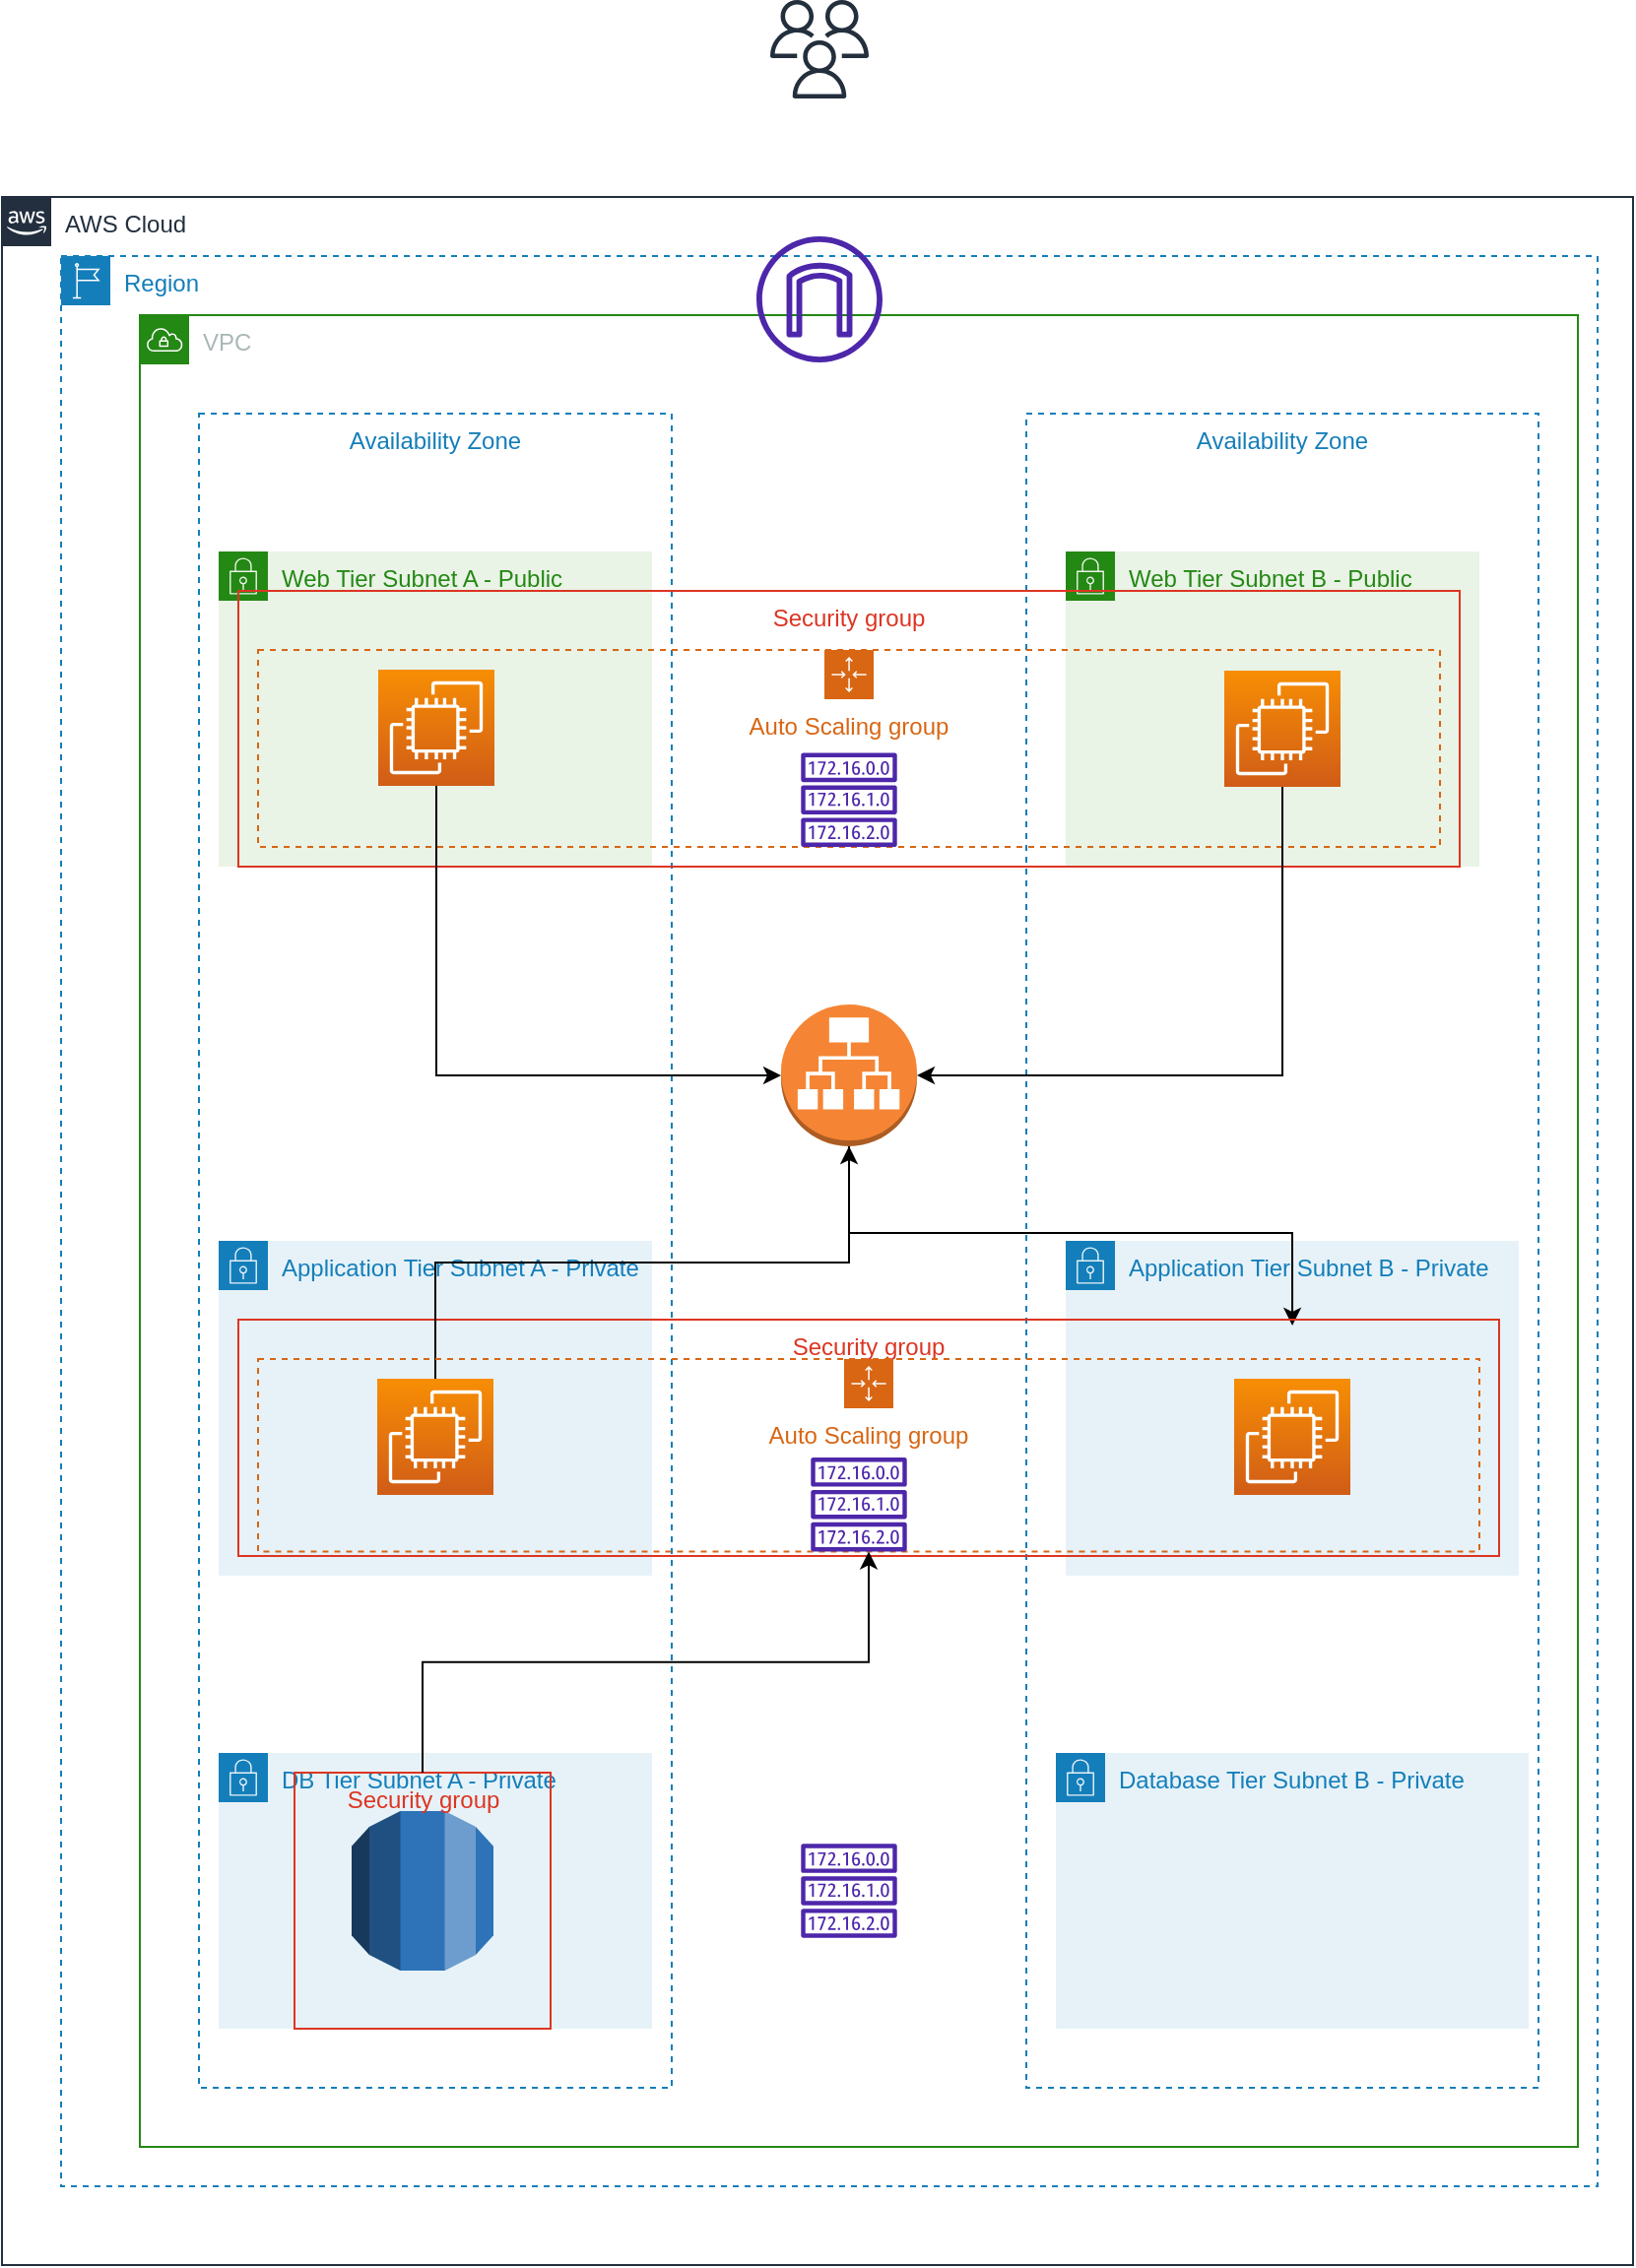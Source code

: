 <mxfile version="21.6.5" type="github">
  <diagram name="Page-1" id="cq-hfyJpBhZVcMACy3R2">
    <mxGraphModel dx="1434" dy="790" grid="1" gridSize="10" guides="1" tooltips="1" connect="1" arrows="1" fold="1" page="1" pageScale="1" pageWidth="850" pageHeight="1100" math="0" shadow="0">
      <root>
        <mxCell id="0" />
        <mxCell id="1" parent="0" />
        <mxCell id="nyzaP2hE48bie9Lz6zlM-1" value="" style="sketch=0;outlineConnect=0;fontColor=#232F3E;gradientColor=none;fillColor=#232F3D;strokeColor=none;dashed=0;verticalLabelPosition=bottom;verticalAlign=top;align=center;html=1;fontSize=12;fontStyle=0;aspect=fixed;pointerEvents=1;shape=mxgraph.aws4.users;" parent="1" vertex="1">
          <mxGeometry x="400" y="40" width="50" height="50" as="geometry" />
        </mxCell>
        <mxCell id="nyzaP2hE48bie9Lz6zlM-2" value="AWS Cloud" style="points=[[0,0],[0.25,0],[0.5,0],[0.75,0],[1,0],[1,0.25],[1,0.5],[1,0.75],[1,1],[0.75,1],[0.5,1],[0.25,1],[0,1],[0,0.75],[0,0.5],[0,0.25]];outlineConnect=0;gradientColor=none;html=1;whiteSpace=wrap;fontSize=12;fontStyle=0;container=1;pointerEvents=0;collapsible=0;recursiveResize=0;shape=mxgraph.aws4.group;grIcon=mxgraph.aws4.group_aws_cloud_alt;strokeColor=#232F3E;fillColor=none;verticalAlign=top;align=left;spacingLeft=30;fontColor=#232F3E;dashed=0;" parent="1" vertex="1">
          <mxGeometry x="10" y="140" width="828" height="1050" as="geometry" />
        </mxCell>
        <mxCell id="nyzaP2hE48bie9Lz6zlM-4" value="Region" style="points=[[0,0],[0.25,0],[0.5,0],[0.75,0],[1,0],[1,0.25],[1,0.5],[1,0.75],[1,1],[0.75,1],[0.5,1],[0.25,1],[0,1],[0,0.75],[0,0.5],[0,0.25]];outlineConnect=0;gradientColor=none;html=1;whiteSpace=wrap;fontSize=12;fontStyle=0;container=1;pointerEvents=0;collapsible=0;recursiveResize=0;shape=mxgraph.aws4.group;grIcon=mxgraph.aws4.group_region;strokeColor=#147EBA;fillColor=none;verticalAlign=top;align=left;spacingLeft=30;fontColor=#147EBA;dashed=1;" parent="nyzaP2hE48bie9Lz6zlM-2" vertex="1">
          <mxGeometry x="30" y="30" width="780" height="980" as="geometry" />
        </mxCell>
        <mxCell id="nyzaP2hE48bie9Lz6zlM-5" value="VPC" style="points=[[0,0],[0.25,0],[0.5,0],[0.75,0],[1,0],[1,0.25],[1,0.5],[1,0.75],[1,1],[0.75,1],[0.5,1],[0.25,1],[0,1],[0,0.75],[0,0.5],[0,0.25]];outlineConnect=0;gradientColor=none;html=1;whiteSpace=wrap;fontSize=12;fontStyle=0;container=1;pointerEvents=0;collapsible=0;recursiveResize=0;shape=mxgraph.aws4.group;grIcon=mxgraph.aws4.group_vpc;strokeColor=#248814;fillColor=none;verticalAlign=top;align=left;spacingLeft=30;fontColor=#AAB7B8;dashed=0;" parent="nyzaP2hE48bie9Lz6zlM-4" vertex="1">
          <mxGeometry x="40" y="30" width="730" height="930" as="geometry" />
        </mxCell>
        <mxCell id="nyzaP2hE48bie9Lz6zlM-6" value="Availability Zone" style="fillColor=none;strokeColor=#147EBA;dashed=1;verticalAlign=top;fontStyle=0;fontColor=#147EBA;whiteSpace=wrap;html=1;" parent="nyzaP2hE48bie9Lz6zlM-5" vertex="1">
          <mxGeometry x="30" y="50" width="240" height="850" as="geometry" />
        </mxCell>
        <mxCell id="nyzaP2hE48bie9Lz6zlM-7" value="Availability Zone" style="fillColor=none;strokeColor=#147EBA;dashed=1;verticalAlign=top;fontStyle=0;fontColor=#147EBA;whiteSpace=wrap;html=1;" parent="nyzaP2hE48bie9Lz6zlM-5" vertex="1">
          <mxGeometry x="450" y="50" width="260" height="850" as="geometry" />
        </mxCell>
        <mxCell id="nyzaP2hE48bie9Lz6zlM-8" value="" style="sketch=0;outlineConnect=0;fontColor=#232F3E;gradientColor=none;fillColor=#4D27AA;strokeColor=none;dashed=0;verticalLabelPosition=bottom;verticalAlign=top;align=center;html=1;fontSize=12;fontStyle=0;aspect=fixed;pointerEvents=1;shape=mxgraph.aws4.internet_gateway;" parent="nyzaP2hE48bie9Lz6zlM-5" vertex="1">
          <mxGeometry x="313" y="-40" width="64" height="64" as="geometry" />
        </mxCell>
        <mxCell id="nyzaP2hE48bie9Lz6zlM-23" value="Web Tier Subnet A - Public" style="points=[[0,0],[0.25,0],[0.5,0],[0.75,0],[1,0],[1,0.25],[1,0.5],[1,0.75],[1,1],[0.75,1],[0.5,1],[0.25,1],[0,1],[0,0.75],[0,0.5],[0,0.25]];outlineConnect=0;gradientColor=none;html=1;whiteSpace=wrap;fontSize=12;fontStyle=0;container=1;pointerEvents=0;collapsible=0;recursiveResize=0;shape=mxgraph.aws4.group;grIcon=mxgraph.aws4.group_security_group;grStroke=0;strokeColor=#248814;fillColor=#E9F3E6;verticalAlign=top;align=left;spacingLeft=30;fontColor=#248814;dashed=0;" parent="nyzaP2hE48bie9Lz6zlM-5" vertex="1">
          <mxGeometry x="40" y="120" width="220" height="160" as="geometry" />
        </mxCell>
        <mxCell id="nyzaP2hE48bie9Lz6zlM-26" value="Web Tier Subnet B - Public" style="points=[[0,0],[0.25,0],[0.5,0],[0.75,0],[1,0],[1,0.25],[1,0.5],[1,0.75],[1,1],[0.75,1],[0.5,1],[0.25,1],[0,1],[0,0.75],[0,0.5],[0,0.25]];outlineConnect=0;gradientColor=none;html=1;whiteSpace=wrap;fontSize=12;fontStyle=0;container=1;pointerEvents=0;collapsible=0;recursiveResize=0;shape=mxgraph.aws4.group;grIcon=mxgraph.aws4.group_security_group;grStroke=0;strokeColor=#248814;fillColor=#E9F3E6;verticalAlign=top;align=left;spacingLeft=30;fontColor=#248814;dashed=0;" parent="nyzaP2hE48bie9Lz6zlM-5" vertex="1">
          <mxGeometry x="470" y="120" width="210" height="160" as="geometry" />
        </mxCell>
        <mxCell id="nyzaP2hE48bie9Lz6zlM-27" value="Application Tier Subnet A - Private" style="points=[[0,0],[0.25,0],[0.5,0],[0.75,0],[1,0],[1,0.25],[1,0.5],[1,0.75],[1,1],[0.75,1],[0.5,1],[0.25,1],[0,1],[0,0.75],[0,0.5],[0,0.25]];outlineConnect=0;gradientColor=none;html=1;whiteSpace=wrap;fontSize=12;fontStyle=0;container=1;pointerEvents=0;collapsible=0;recursiveResize=0;shape=mxgraph.aws4.group;grIcon=mxgraph.aws4.group_security_group;grStroke=0;strokeColor=#147EBA;fillColor=#E6F2F8;verticalAlign=top;align=left;spacingLeft=30;fontColor=#147EBA;dashed=0;" parent="nyzaP2hE48bie9Lz6zlM-5" vertex="1">
          <mxGeometry x="40" y="470" width="220" height="170" as="geometry" />
        </mxCell>
        <mxCell id="nyzaP2hE48bie9Lz6zlM-28" value="Application Tier Subnet B - Private" style="points=[[0,0],[0.25,0],[0.5,0],[0.75,0],[1,0],[1,0.25],[1,0.5],[1,0.75],[1,1],[0.75,1],[0.5,1],[0.25,1],[0,1],[0,0.75],[0,0.5],[0,0.25]];outlineConnect=0;gradientColor=none;html=1;whiteSpace=wrap;fontSize=12;fontStyle=0;container=1;pointerEvents=0;collapsible=0;recursiveResize=0;shape=mxgraph.aws4.group;grIcon=mxgraph.aws4.group_security_group;grStroke=0;strokeColor=#147EBA;fillColor=#E6F2F8;verticalAlign=top;align=left;spacingLeft=30;fontColor=#147EBA;dashed=0;" parent="nyzaP2hE48bie9Lz6zlM-5" vertex="1">
          <mxGeometry x="470" y="470" width="230" height="170" as="geometry" />
        </mxCell>
        <mxCell id="nyzaP2hE48bie9Lz6zlM-29" value="DB Tier Subnet A - Private" style="points=[[0,0],[0.25,0],[0.5,0],[0.75,0],[1,0],[1,0.25],[1,0.5],[1,0.75],[1,1],[0.75,1],[0.5,1],[0.25,1],[0,1],[0,0.75],[0,0.5],[0,0.25]];outlineConnect=0;gradientColor=none;html=1;whiteSpace=wrap;fontSize=12;fontStyle=0;container=1;pointerEvents=0;collapsible=0;recursiveResize=0;shape=mxgraph.aws4.group;grIcon=mxgraph.aws4.group_security_group;grStroke=0;strokeColor=#147EBA;fillColor=#E6F2F8;verticalAlign=top;align=left;spacingLeft=30;fontColor=#147EBA;dashed=0;" parent="nyzaP2hE48bie9Lz6zlM-5" vertex="1">
          <mxGeometry x="40" y="730" width="220" height="140" as="geometry" />
        </mxCell>
        <mxCell id="nyzaP2hE48bie9Lz6zlM-54" value="" style="outlineConnect=0;dashed=0;verticalLabelPosition=bottom;verticalAlign=top;align=center;html=1;shape=mxgraph.aws3.rds;fillColor=#2E73B8;gradientColor=none;" parent="nyzaP2hE48bie9Lz6zlM-29" vertex="1">
          <mxGeometry x="67.5" y="29.5" width="72" height="81" as="geometry" />
        </mxCell>
        <mxCell id="nyzaP2hE48bie9Lz6zlM-55" value="Security group" style="fillColor=none;strokeColor=#DD3522;verticalAlign=top;fontStyle=0;fontColor=#DD3522;whiteSpace=wrap;html=1;" parent="nyzaP2hE48bie9Lz6zlM-29" vertex="1">
          <mxGeometry x="38.5" y="10" width="130" height="130" as="geometry" />
        </mxCell>
        <mxCell id="nyzaP2hE48bie9Lz6zlM-30" value="Database Tier Subnet B - Private" style="points=[[0,0],[0.25,0],[0.5,0],[0.75,0],[1,0],[1,0.25],[1,0.5],[1,0.75],[1,1],[0.75,1],[0.5,1],[0.25,1],[0,1],[0,0.75],[0,0.5],[0,0.25]];outlineConnect=0;gradientColor=none;html=1;whiteSpace=wrap;fontSize=12;fontStyle=0;container=1;pointerEvents=0;collapsible=0;recursiveResize=0;shape=mxgraph.aws4.group;grIcon=mxgraph.aws4.group_security_group;grStroke=0;strokeColor=#147EBA;fillColor=#E6F2F8;verticalAlign=top;align=left;spacingLeft=30;fontColor=#147EBA;dashed=0;" parent="nyzaP2hE48bie9Lz6zlM-5" vertex="1">
          <mxGeometry x="465" y="730" width="240" height="140" as="geometry" />
        </mxCell>
        <mxCell id="nyzaP2hE48bie9Lz6zlM-31" value="Auto Scaling group" style="points=[[0,0],[0.25,0],[0.5,0],[0.75,0],[1,0],[1,0.25],[1,0.5],[1,0.75],[1,1],[0.75,1],[0.5,1],[0.25,1],[0,1],[0,0.75],[0,0.5],[0,0.25]];outlineConnect=0;gradientColor=none;html=1;whiteSpace=wrap;fontSize=12;fontStyle=0;container=1;pointerEvents=0;collapsible=0;recursiveResize=0;shape=mxgraph.aws4.groupCenter;grIcon=mxgraph.aws4.group_auto_scaling_group;grStroke=1;strokeColor=#D86613;fillColor=none;verticalAlign=top;align=center;fontColor=#D86613;dashed=1;spacingTop=25;" parent="nyzaP2hE48bie9Lz6zlM-5" vertex="1">
          <mxGeometry x="60" y="170" width="600" height="100" as="geometry" />
        </mxCell>
        <mxCell id="nyzaP2hE48bie9Lz6zlM-32" value="Security group" style="fillColor=none;strokeColor=#DD3522;verticalAlign=top;fontStyle=0;fontColor=#DD3522;whiteSpace=wrap;html=1;" parent="nyzaP2hE48bie9Lz6zlM-5" vertex="1">
          <mxGeometry x="50" y="140" width="620" height="140" as="geometry" />
        </mxCell>
        <mxCell id="nyzaP2hE48bie9Lz6zlM-40" style="edgeStyle=orthogonalEdgeStyle;rounded=0;orthogonalLoop=1;jettySize=auto;html=1;exitX=0.5;exitY=1;exitDx=0;exitDy=0;exitPerimeter=0;entryX=0;entryY=0.5;entryDx=0;entryDy=0;entryPerimeter=0;" parent="nyzaP2hE48bie9Lz6zlM-5" source="nyzaP2hE48bie9Lz6zlM-33" target="nyzaP2hE48bie9Lz6zlM-36" edge="1">
          <mxGeometry relative="1" as="geometry" />
        </mxCell>
        <mxCell id="nyzaP2hE48bie9Lz6zlM-33" value="" style="sketch=0;points=[[0,0,0],[0.25,0,0],[0.5,0,0],[0.75,0,0],[1,0,0],[0,1,0],[0.25,1,0],[0.5,1,0],[0.75,1,0],[1,1,0],[0,0.25,0],[0,0.5,0],[0,0.75,0],[1,0.25,0],[1,0.5,0],[1,0.75,0]];outlineConnect=0;fontColor=#232F3E;gradientColor=#F78E04;gradientDirection=north;fillColor=#D05C17;strokeColor=#ffffff;dashed=0;verticalLabelPosition=bottom;verticalAlign=top;align=center;html=1;fontSize=12;fontStyle=0;aspect=fixed;shape=mxgraph.aws4.resourceIcon;resIcon=mxgraph.aws4.ec2;" parent="nyzaP2hE48bie9Lz6zlM-5" vertex="1">
          <mxGeometry x="121" y="180" width="59" height="59" as="geometry" />
        </mxCell>
        <mxCell id="nyzaP2hE48bie9Lz6zlM-41" style="edgeStyle=orthogonalEdgeStyle;rounded=0;orthogonalLoop=1;jettySize=auto;html=1;exitX=0.5;exitY=1;exitDx=0;exitDy=0;exitPerimeter=0;entryX=1;entryY=0.5;entryDx=0;entryDy=0;entryPerimeter=0;" parent="nyzaP2hE48bie9Lz6zlM-5" source="nyzaP2hE48bie9Lz6zlM-35" target="nyzaP2hE48bie9Lz6zlM-36" edge="1">
          <mxGeometry relative="1" as="geometry" />
        </mxCell>
        <mxCell id="nyzaP2hE48bie9Lz6zlM-35" value="" style="sketch=0;points=[[0,0,0],[0.25,0,0],[0.5,0,0],[0.75,0,0],[1,0,0],[0,1,0],[0.25,1,0],[0.5,1,0],[0.75,1,0],[1,1,0],[0,0.25,0],[0,0.5,0],[0,0.75,0],[1,0.25,0],[1,0.5,0],[1,0.75,0]];outlineConnect=0;fontColor=#232F3E;gradientColor=#F78E04;gradientDirection=north;fillColor=#D05C17;strokeColor=#ffffff;dashed=0;verticalLabelPosition=bottom;verticalAlign=top;align=center;html=1;fontSize=12;fontStyle=0;aspect=fixed;shape=mxgraph.aws4.resourceIcon;resIcon=mxgraph.aws4.ec2;" parent="nyzaP2hE48bie9Lz6zlM-5" vertex="1">
          <mxGeometry x="550.5" y="180.5" width="59" height="59" as="geometry" />
        </mxCell>
        <mxCell id="nyzaP2hE48bie9Lz6zlM-53" style="edgeStyle=orthogonalEdgeStyle;rounded=0;orthogonalLoop=1;jettySize=auto;html=1;exitX=0.5;exitY=1;exitDx=0;exitDy=0;exitPerimeter=0;entryX=0.836;entryY=0.025;entryDx=0;entryDy=0;entryPerimeter=0;" parent="nyzaP2hE48bie9Lz6zlM-5" source="nyzaP2hE48bie9Lz6zlM-36" target="nyzaP2hE48bie9Lz6zlM-42" edge="1">
          <mxGeometry relative="1" as="geometry" />
        </mxCell>
        <mxCell id="nyzaP2hE48bie9Lz6zlM-36" value="" style="outlineConnect=0;dashed=0;verticalLabelPosition=bottom;verticalAlign=top;align=center;html=1;shape=mxgraph.aws3.application_load_balancer;fillColor=#F58534;gradientColor=none;" parent="nyzaP2hE48bie9Lz6zlM-5" vertex="1">
          <mxGeometry x="325.5" y="350" width="69" height="72" as="geometry" />
        </mxCell>
        <mxCell id="nyzaP2hE48bie9Lz6zlM-42" value="Security group" style="fillColor=none;strokeColor=#DD3522;verticalAlign=top;fontStyle=0;fontColor=#DD3522;whiteSpace=wrap;html=1;" parent="nyzaP2hE48bie9Lz6zlM-5" vertex="1">
          <mxGeometry x="50" y="510" width="640" height="120" as="geometry" />
        </mxCell>
        <mxCell id="nyzaP2hE48bie9Lz6zlM-49" style="edgeStyle=orthogonalEdgeStyle;rounded=0;orthogonalLoop=1;jettySize=auto;html=1;exitX=0.5;exitY=0;exitDx=0;exitDy=0;exitPerimeter=0;" parent="nyzaP2hE48bie9Lz6zlM-5" source="nyzaP2hE48bie9Lz6zlM-43" target="nyzaP2hE48bie9Lz6zlM-36" edge="1">
          <mxGeometry relative="1" as="geometry" />
        </mxCell>
        <mxCell id="nyzaP2hE48bie9Lz6zlM-43" value="" style="sketch=0;points=[[0,0,0],[0.25,0,0],[0.5,0,0],[0.75,0,0],[1,0,0],[0,1,0],[0.25,1,0],[0.5,1,0],[0.75,1,0],[1,1,0],[0,0.25,0],[0,0.5,0],[0,0.75,0],[1,0.25,0],[1,0.5,0],[1,0.75,0]];outlineConnect=0;fontColor=#232F3E;gradientColor=#F78E04;gradientDirection=north;fillColor=#D05C17;strokeColor=#ffffff;dashed=0;verticalLabelPosition=bottom;verticalAlign=top;align=center;html=1;fontSize=12;fontStyle=0;aspect=fixed;shape=mxgraph.aws4.resourceIcon;resIcon=mxgraph.aws4.ec2;" parent="nyzaP2hE48bie9Lz6zlM-5" vertex="1">
          <mxGeometry x="120.5" y="540" width="59" height="59" as="geometry" />
        </mxCell>
        <mxCell id="nyzaP2hE48bie9Lz6zlM-45" value="" style="sketch=0;points=[[0,0,0],[0.25,0,0],[0.5,0,0],[0.75,0,0],[1,0,0],[0,1,0],[0.25,1,0],[0.5,1,0],[0.75,1,0],[1,1,0],[0,0.25,0],[0,0.5,0],[0,0.75,0],[1,0.25,0],[1,0.5,0],[1,0.75,0]];outlineConnect=0;fontColor=#232F3E;gradientColor=#F78E04;gradientDirection=north;fillColor=#D05C17;strokeColor=#ffffff;dashed=0;verticalLabelPosition=bottom;verticalAlign=top;align=center;html=1;fontSize=12;fontStyle=0;aspect=fixed;shape=mxgraph.aws4.resourceIcon;resIcon=mxgraph.aws4.ec2;" parent="nyzaP2hE48bie9Lz6zlM-5" vertex="1">
          <mxGeometry x="555.5" y="540" width="59" height="59" as="geometry" />
        </mxCell>
        <mxCell id="hH42QILPviibxGVgdqoP-1" value="" style="sketch=0;outlineConnect=0;fontColor=#232F3E;gradientColor=none;fillColor=#4D27AA;strokeColor=none;dashed=0;verticalLabelPosition=bottom;verticalAlign=top;align=center;html=1;fontSize=12;fontStyle=0;aspect=fixed;pointerEvents=1;shape=mxgraph.aws4.route_table;" vertex="1" parent="nyzaP2hE48bie9Lz6zlM-5">
          <mxGeometry x="335.5" y="222.26" width="49" height="47.74" as="geometry" />
        </mxCell>
        <mxCell id="hH42QILPviibxGVgdqoP-4" value="" style="sketch=0;outlineConnect=0;fontColor=#232F3E;gradientColor=none;fillColor=#4D27AA;strokeColor=none;dashed=0;verticalLabelPosition=bottom;verticalAlign=top;align=center;html=1;fontSize=12;fontStyle=0;aspect=fixed;pointerEvents=1;shape=mxgraph.aws4.route_table;" vertex="1" parent="nyzaP2hE48bie9Lz6zlM-5">
          <mxGeometry x="335.5" y="776.13" width="49" height="47.74" as="geometry" />
        </mxCell>
        <mxCell id="nyzaP2hE48bie9Lz6zlM-48" value="Auto Scaling group" style="points=[[0,0],[0.25,0],[0.5,0],[0.75,0],[1,0],[1,0.25],[1,0.5],[1,0.75],[1,1],[0.75,1],[0.5,1],[0.25,1],[0,1],[0,0.75],[0,0.5],[0,0.25]];outlineConnect=0;gradientColor=none;html=1;whiteSpace=wrap;fontSize=12;fontStyle=0;container=1;pointerEvents=0;collapsible=0;recursiveResize=0;shape=mxgraph.aws4.groupCenter;grIcon=mxgraph.aws4.group_auto_scaling_group;grStroke=1;strokeColor=#D86613;fillColor=none;verticalAlign=top;align=center;fontColor=#D86613;dashed=1;spacingTop=25;" parent="1" vertex="1">
          <mxGeometry x="140" y="730" width="620" height="97.74" as="geometry" />
        </mxCell>
        <mxCell id="hH42QILPviibxGVgdqoP-3" value="" style="sketch=0;outlineConnect=0;fontColor=#232F3E;gradientColor=none;fillColor=#4D27AA;strokeColor=none;dashed=0;verticalLabelPosition=bottom;verticalAlign=top;align=center;html=1;fontSize=12;fontStyle=0;aspect=fixed;pointerEvents=1;shape=mxgraph.aws4.route_table;" vertex="1" parent="nyzaP2hE48bie9Lz6zlM-48">
          <mxGeometry x="280.5" y="50" width="49" height="47.74" as="geometry" />
        </mxCell>
        <mxCell id="nyzaP2hE48bie9Lz6zlM-61" style="edgeStyle=orthogonalEdgeStyle;rounded=0;orthogonalLoop=1;jettySize=auto;html=1;" parent="1" source="nyzaP2hE48bie9Lz6zlM-55" target="nyzaP2hE48bie9Lz6zlM-48" edge="1">
          <mxGeometry relative="1" as="geometry" />
        </mxCell>
      </root>
    </mxGraphModel>
  </diagram>
</mxfile>
